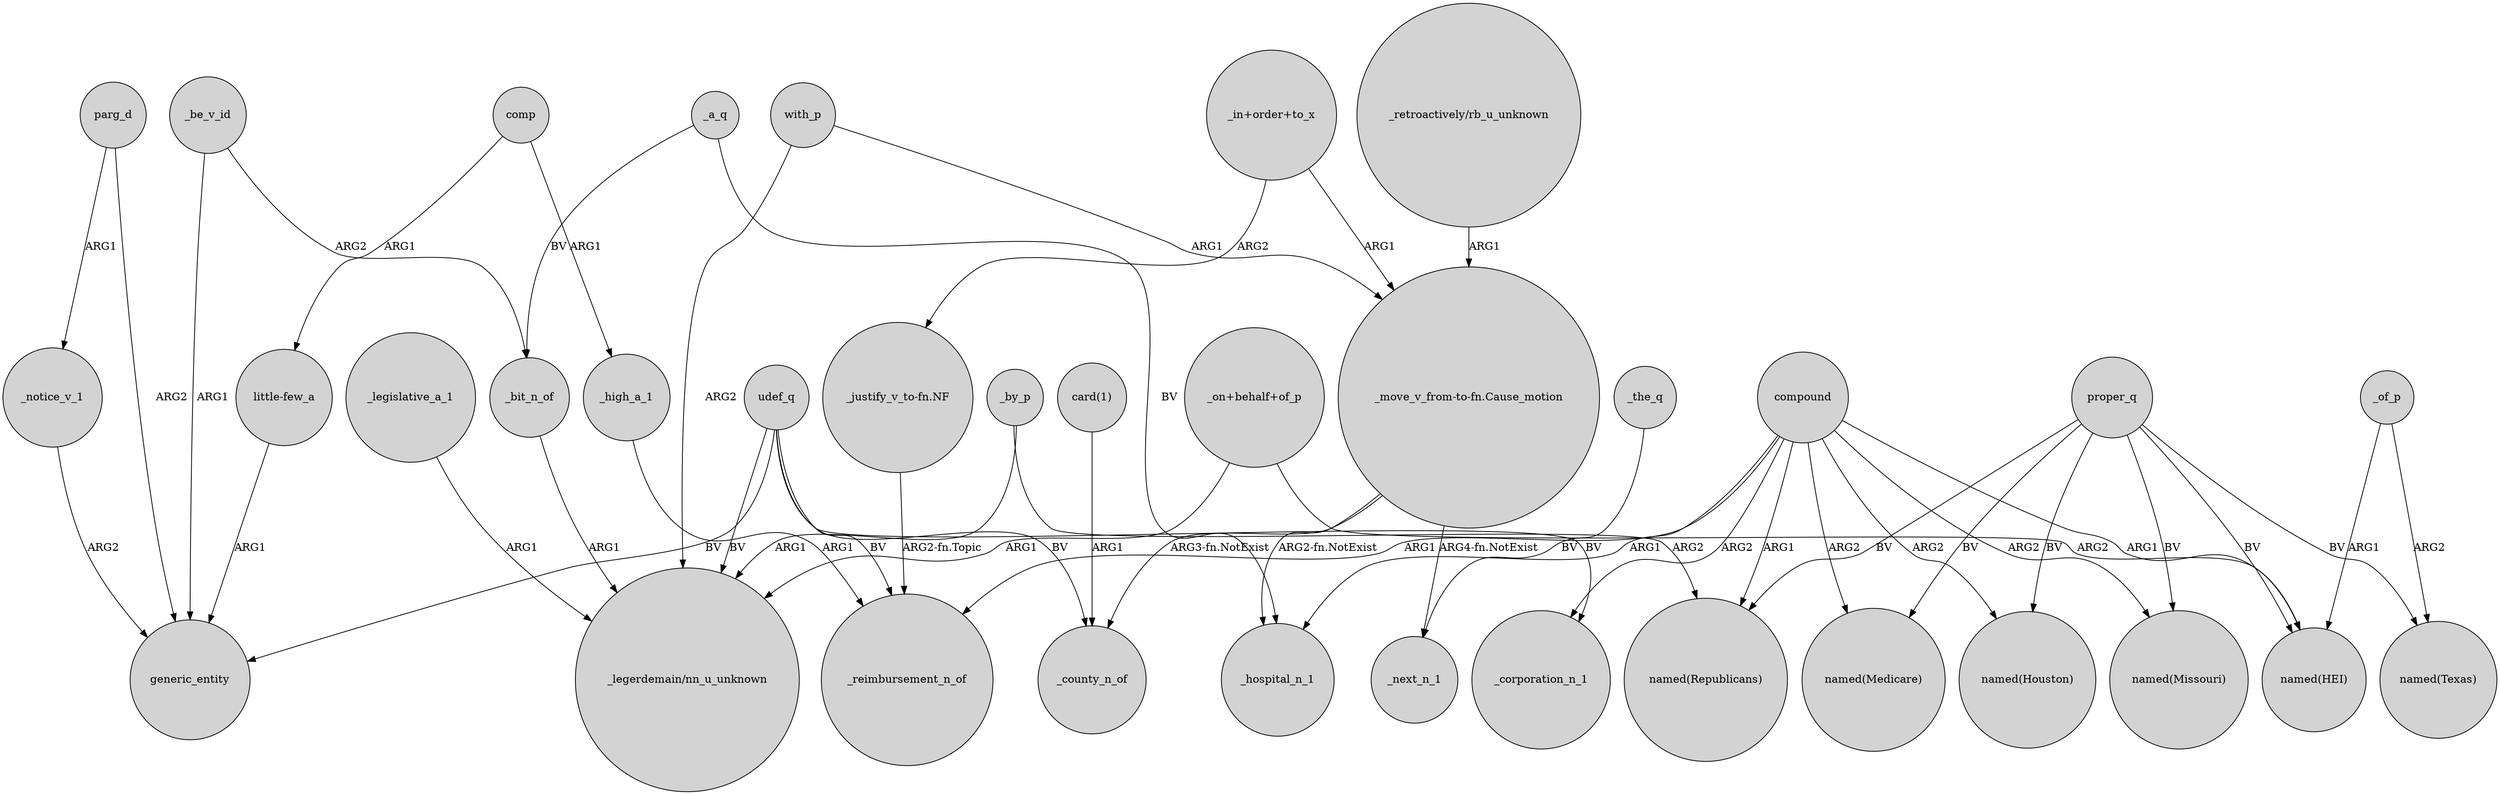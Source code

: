 digraph {
	node [shape=circle style=filled]
	"_on+behalf+of_p" -> "_legerdemain/nn_u_unknown" [label=ARG1]
	"_on+behalf+of_p" -> "named(HEI)" [label=ARG2]
	udef_q -> generic_entity [label=BV]
	proper_q -> "named(HEI)" [label=BV]
	"_in+order+to_x" -> "_justify_v_to-fn.NF" [label=ARG2]
	"_justify_v_to-fn.NF" -> _reimbursement_n_of [label="ARG2-fn.Topic"]
	compound -> _reimbursement_n_of [label=ARG1]
	parg_d -> generic_entity [label=ARG2]
	proper_q -> "named(Medicare)" [label=BV]
	_a_q -> _hospital_n_1 [label=BV]
	_be_v_id -> _bit_n_of [label=ARG2]
	compound -> _corporation_n_1 [label=ARG2]
	_a_q -> _bit_n_of [label=BV]
	_high_a_1 -> _reimbursement_n_of [label=ARG1]
	udef_q -> _county_n_of [label=BV]
	_notice_v_1 -> generic_entity [label=ARG2]
	parg_d -> _notice_v_1 [label=ARG1]
	_of_p -> "named(HEI)" [label=ARG1]
	_be_v_id -> generic_entity [label=ARG1]
	compound -> _hospital_n_1 [label=ARG1]
	comp -> _high_a_1 [label=ARG1]
	_legislative_a_1 -> "_legerdemain/nn_u_unknown" [label=ARG1]
	with_p -> "_move_v_from-to-fn.Cause_motion" [label=ARG1]
	compound -> "named(Medicare)" [label=ARG2]
	_by_p -> "_legerdemain/nn_u_unknown" [label=ARG1]
	compound -> "named(Houston)" [label=ARG2]
	proper_q -> "named(Missouri)" [label=BV]
	udef_q -> _corporation_n_1 [label=BV]
	proper_q -> "named(Texas)" [label=BV]
	compound -> "named(HEI)" [label=ARG1]
	_by_p -> "named(Republicans)" [label=ARG2]
	udef_q -> "_legerdemain/nn_u_unknown" [label=BV]
	_of_p -> "named(Texas)" [label=ARG2]
	compound -> "named(Republicans)" [label=ARG1]
	"_move_v_from-to-fn.Cause_motion" -> _county_n_of [label="ARG3-fn.NotExist"]
	"_move_v_from-to-fn.Cause_motion" -> _hospital_n_1 [label="ARG2-fn.NotExist"]
	comp -> "little-few_a" [label=ARG1]
	_the_q -> _next_n_1 [label=BV]
	"_in+order+to_x" -> "_move_v_from-to-fn.Cause_motion" [label=ARG1]
	udef_q -> _reimbursement_n_of [label=BV]
	"_move_v_from-to-fn.Cause_motion" -> _next_n_1 [label="ARG4-fn.NotExist"]
	proper_q -> "named(Houston)" [label=BV]
	proper_q -> "named(Republicans)" [label=BV]
	"_retroactively/rb_u_unknown" -> "_move_v_from-to-fn.Cause_motion" [label=ARG1]
	compound -> "named(Missouri)" [label=ARG2]
	"little-few_a" -> generic_entity [label=ARG1]
	"card(1)" -> _county_n_of [label=ARG1]
	with_p -> "_legerdemain/nn_u_unknown" [label=ARG2]
	_bit_n_of -> "_legerdemain/nn_u_unknown" [label=ARG1]
}
